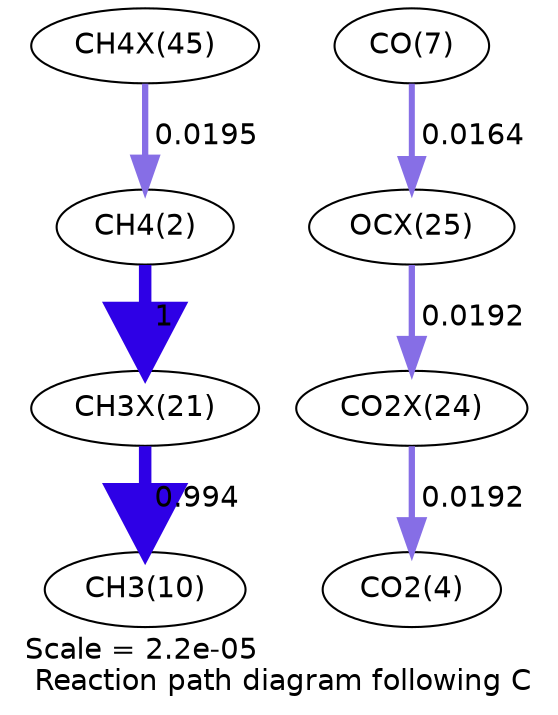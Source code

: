 digraph reaction_paths {
center=1;
s46 -> s4[fontname="Helvetica", penwidth=3.03, arrowsize=1.51, color="0.7, 0.519, 0.9"
, label=" 0.0195"];
s4 -> s38[fontname="Helvetica", penwidth=6, arrowsize=3, color="0.7, 1.5, 0.9"
, label=" 1"];
s38 -> s12[fontname="Helvetica", penwidth=6, arrowsize=3, color="0.7, 1.49, 0.9"
, label=" 0.994"];
s9 -> s42[fontname="Helvetica", penwidth=2.89, arrowsize=1.45, color="0.7, 0.516, 0.9"
, label=" 0.0164"];
s42 -> s41[fontname="Helvetica", penwidth=3.02, arrowsize=1.51, color="0.7, 0.519, 0.9"
, label=" 0.0192"];
s41 -> s6[fontname="Helvetica", penwidth=3.02, arrowsize=1.51, color="0.7, 0.519, 0.9"
, label=" 0.0192"];
s4 [ fontname="Helvetica", label="CH4(2)"];
s6 [ fontname="Helvetica", label="CO2(4)"];
s9 [ fontname="Helvetica", label="CO(7)"];
s12 [ fontname="Helvetica", label="CH3(10)"];
s38 [ fontname="Helvetica", label="CH3X(21)"];
s41 [ fontname="Helvetica", label="CO2X(24)"];
s42 [ fontname="Helvetica", label="OCX(25)"];
s46 [ fontname="Helvetica", label="CH4X(45)"];
 label = "Scale = 2.2e-05\l Reaction path diagram following C";
 fontname = "Helvetica";
}
